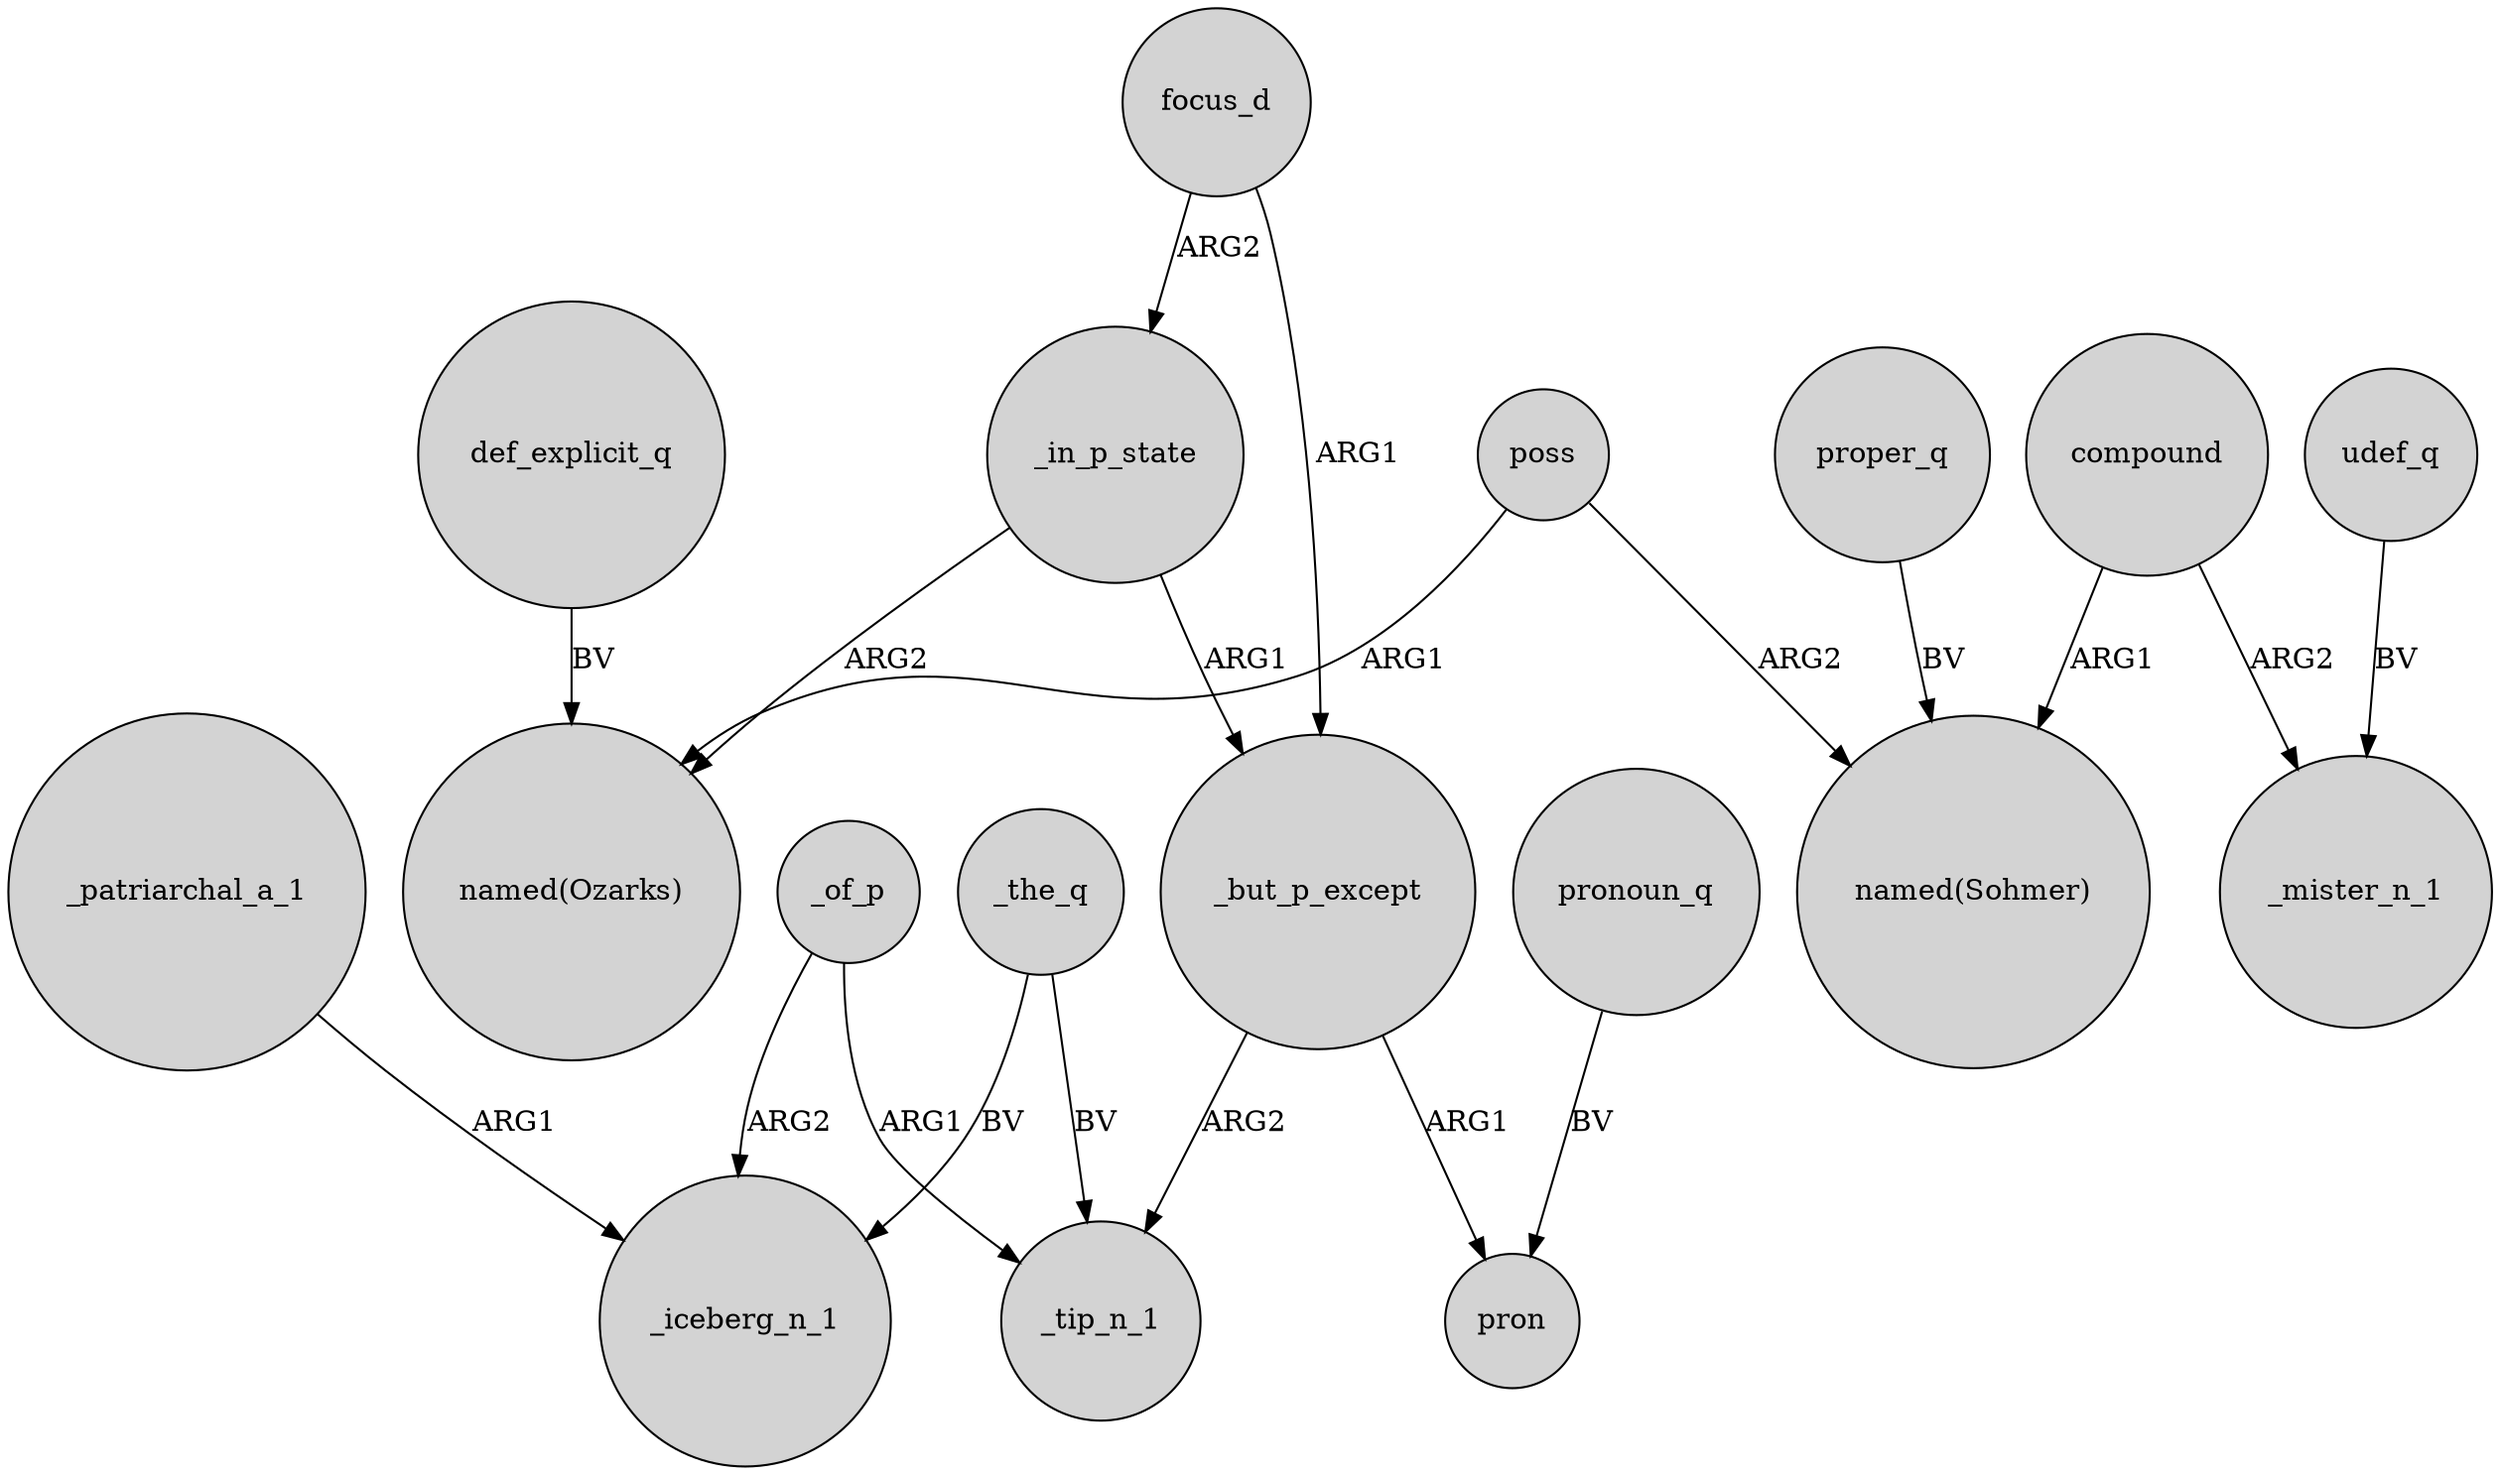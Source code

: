digraph {
	node [shape=circle style=filled]
	focus_d -> _but_p_except [label=ARG1]
	_the_q -> _iceberg_n_1 [label=BV]
	_but_p_except -> _tip_n_1 [label=ARG2]
	compound -> _mister_n_1 [label=ARG2]
	focus_d -> _in_p_state [label=ARG2]
	udef_q -> _mister_n_1 [label=BV]
	proper_q -> "named(Sohmer)" [label=BV]
	_patriarchal_a_1 -> _iceberg_n_1 [label=ARG1]
	_in_p_state -> "named(Ozarks)" [label=ARG2]
	compound -> "named(Sohmer)" [label=ARG1]
	pronoun_q -> pron [label=BV]
	_of_p -> _iceberg_n_1 [label=ARG2]
	_the_q -> _tip_n_1 [label=BV]
	poss -> "named(Sohmer)" [label=ARG2]
	_of_p -> _tip_n_1 [label=ARG1]
	poss -> "named(Ozarks)" [label=ARG1]
	def_explicit_q -> "named(Ozarks)" [label=BV]
	_in_p_state -> _but_p_except [label=ARG1]
	_but_p_except -> pron [label=ARG1]
}
